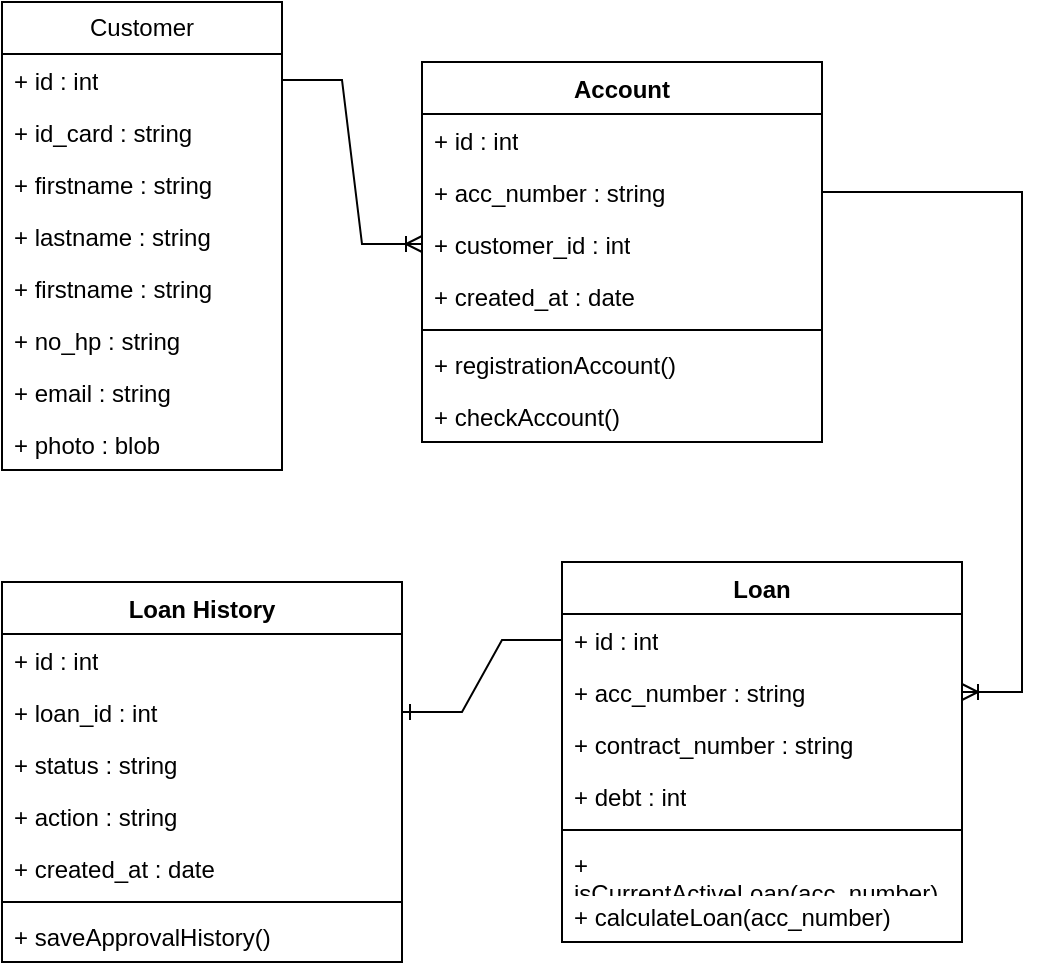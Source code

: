<mxfile version="21.6.2" type="device">
  <diagram name="Halaman-1" id="58yfjC5mPlkhDI_iXSt5">
    <mxGraphModel dx="1050" dy="576" grid="1" gridSize="10" guides="1" tooltips="1" connect="1" arrows="1" fold="1" page="1" pageScale="1" pageWidth="827" pageHeight="1169" math="0" shadow="0">
      <root>
        <mxCell id="0" />
        <mxCell id="1" parent="0" />
        <mxCell id="PgKk9OHy3YuFNp-mETWd-6" value="Customer" style="swimlane;fontStyle=0;childLayout=stackLayout;horizontal=1;startSize=26;fillColor=none;horizontalStack=0;resizeParent=1;resizeParentMax=0;resizeLast=0;collapsible=1;marginBottom=0;whiteSpace=wrap;html=1;" vertex="1" parent="1">
          <mxGeometry x="150" y="40" width="140" height="234" as="geometry" />
        </mxCell>
        <mxCell id="PgKk9OHy3YuFNp-mETWd-7" value="+ id : int" style="text;strokeColor=none;fillColor=none;align=left;verticalAlign=top;spacingLeft=4;spacingRight=4;overflow=hidden;rotatable=0;points=[[0,0.5],[1,0.5]];portConstraint=eastwest;whiteSpace=wrap;html=1;" vertex="1" parent="PgKk9OHy3YuFNp-mETWd-6">
          <mxGeometry y="26" width="140" height="26" as="geometry" />
        </mxCell>
        <mxCell id="PgKk9OHy3YuFNp-mETWd-8" value="+ id_card : string" style="text;strokeColor=none;fillColor=none;align=left;verticalAlign=top;spacingLeft=4;spacingRight=4;overflow=hidden;rotatable=0;points=[[0,0.5],[1,0.5]];portConstraint=eastwest;whiteSpace=wrap;html=1;" vertex="1" parent="PgKk9OHy3YuFNp-mETWd-6">
          <mxGeometry y="52" width="140" height="26" as="geometry" />
        </mxCell>
        <mxCell id="PgKk9OHy3YuFNp-mETWd-12" value="+ firstname : string" style="text;strokeColor=none;fillColor=none;align=left;verticalAlign=top;spacingLeft=4;spacingRight=4;overflow=hidden;rotatable=0;points=[[0,0.5],[1,0.5]];portConstraint=eastwest;whiteSpace=wrap;html=1;" vertex="1" parent="PgKk9OHy3YuFNp-mETWd-6">
          <mxGeometry y="78" width="140" height="26" as="geometry" />
        </mxCell>
        <mxCell id="PgKk9OHy3YuFNp-mETWd-10" value="+ lastname : string" style="text;strokeColor=none;fillColor=none;align=left;verticalAlign=top;spacingLeft=4;spacingRight=4;overflow=hidden;rotatable=0;points=[[0,0.5],[1,0.5]];portConstraint=eastwest;whiteSpace=wrap;html=1;" vertex="1" parent="PgKk9OHy3YuFNp-mETWd-6">
          <mxGeometry y="104" width="140" height="26" as="geometry" />
        </mxCell>
        <mxCell id="PgKk9OHy3YuFNp-mETWd-14" value="+ firstname : string" style="text;strokeColor=none;fillColor=none;align=left;verticalAlign=top;spacingLeft=4;spacingRight=4;overflow=hidden;rotatable=0;points=[[0,0.5],[1,0.5]];portConstraint=eastwest;whiteSpace=wrap;html=1;" vertex="1" parent="PgKk9OHy3YuFNp-mETWd-6">
          <mxGeometry y="130" width="140" height="26" as="geometry" />
        </mxCell>
        <mxCell id="PgKk9OHy3YuFNp-mETWd-13" value="+ no_hp : string" style="text;strokeColor=none;fillColor=none;align=left;verticalAlign=top;spacingLeft=4;spacingRight=4;overflow=hidden;rotatable=0;points=[[0,0.5],[1,0.5]];portConstraint=eastwest;whiteSpace=wrap;html=1;" vertex="1" parent="PgKk9OHy3YuFNp-mETWd-6">
          <mxGeometry y="156" width="140" height="26" as="geometry" />
        </mxCell>
        <mxCell id="PgKk9OHy3YuFNp-mETWd-11" value="+ email : string" style="text;strokeColor=none;fillColor=none;align=left;verticalAlign=top;spacingLeft=4;spacingRight=4;overflow=hidden;rotatable=0;points=[[0,0.5],[1,0.5]];portConstraint=eastwest;whiteSpace=wrap;html=1;" vertex="1" parent="PgKk9OHy3YuFNp-mETWd-6">
          <mxGeometry y="182" width="140" height="26" as="geometry" />
        </mxCell>
        <mxCell id="PgKk9OHy3YuFNp-mETWd-9" value="+ photo : blob" style="text;strokeColor=none;fillColor=none;align=left;verticalAlign=top;spacingLeft=4;spacingRight=4;overflow=hidden;rotatable=0;points=[[0,0.5],[1,0.5]];portConstraint=eastwest;whiteSpace=wrap;html=1;" vertex="1" parent="PgKk9OHy3YuFNp-mETWd-6">
          <mxGeometry y="208" width="140" height="26" as="geometry" />
        </mxCell>
        <mxCell id="PgKk9OHy3YuFNp-mETWd-15" value="" style="edgeStyle=entityRelationEdgeStyle;fontSize=12;html=1;endArrow=ERoneToMany;rounded=0;" edge="1" parent="1" source="PgKk9OHy3YuFNp-mETWd-7" target="PgKk9OHy3YuFNp-mETWd-46">
          <mxGeometry width="100" height="100" relative="1" as="geometry">
            <mxPoint x="460" y="340" as="sourcePoint" />
            <mxPoint x="374" y="171" as="targetPoint" />
          </mxGeometry>
        </mxCell>
        <mxCell id="PgKk9OHy3YuFNp-mETWd-24" value="Loan" style="swimlane;fontStyle=1;align=center;verticalAlign=top;childLayout=stackLayout;horizontal=1;startSize=26;horizontalStack=0;resizeParent=1;resizeParentMax=0;resizeLast=0;collapsible=1;marginBottom=0;whiteSpace=wrap;html=1;" vertex="1" parent="1">
          <mxGeometry x="430" y="320" width="200" height="190" as="geometry" />
        </mxCell>
        <mxCell id="PgKk9OHy3YuFNp-mETWd-38" value="+ id : int" style="text;strokeColor=none;fillColor=none;align=left;verticalAlign=top;spacingLeft=4;spacingRight=4;overflow=hidden;rotatable=0;points=[[0,0.5],[1,0.5]];portConstraint=eastwest;whiteSpace=wrap;html=1;" vertex="1" parent="PgKk9OHy3YuFNp-mETWd-24">
          <mxGeometry y="26" width="200" height="26" as="geometry" />
        </mxCell>
        <mxCell id="PgKk9OHy3YuFNp-mETWd-25" value="+ acc_number : string" style="text;strokeColor=none;fillColor=none;align=left;verticalAlign=top;spacingLeft=4;spacingRight=4;overflow=hidden;rotatable=0;points=[[0,0.5],[1,0.5]];portConstraint=eastwest;whiteSpace=wrap;html=1;" vertex="1" parent="PgKk9OHy3YuFNp-mETWd-24">
          <mxGeometry y="52" width="200" height="26" as="geometry" />
        </mxCell>
        <mxCell id="PgKk9OHy3YuFNp-mETWd-29" value="+ contract_number : string" style="text;strokeColor=none;fillColor=none;align=left;verticalAlign=top;spacingLeft=4;spacingRight=4;overflow=hidden;rotatable=0;points=[[0,0.5],[1,0.5]];portConstraint=eastwest;whiteSpace=wrap;html=1;" vertex="1" parent="PgKk9OHy3YuFNp-mETWd-24">
          <mxGeometry y="78" width="200" height="26" as="geometry" />
        </mxCell>
        <mxCell id="PgKk9OHy3YuFNp-mETWd-28" value="+ debt : int" style="text;strokeColor=none;fillColor=none;align=left;verticalAlign=top;spacingLeft=4;spacingRight=4;overflow=hidden;rotatable=0;points=[[0,0.5],[1,0.5]];portConstraint=eastwest;whiteSpace=wrap;html=1;" vertex="1" parent="PgKk9OHy3YuFNp-mETWd-24">
          <mxGeometry y="104" width="200" height="26" as="geometry" />
        </mxCell>
        <mxCell id="PgKk9OHy3YuFNp-mETWd-26" value="" style="line;strokeWidth=1;fillColor=none;align=left;verticalAlign=middle;spacingTop=-1;spacingLeft=3;spacingRight=3;rotatable=0;labelPosition=right;points=[];portConstraint=eastwest;strokeColor=inherit;" vertex="1" parent="PgKk9OHy3YuFNp-mETWd-24">
          <mxGeometry y="130" width="200" height="8" as="geometry" />
        </mxCell>
        <mxCell id="PgKk9OHy3YuFNp-mETWd-30" value="+ isCurrentActiveLoan(acc_number)" style="text;strokeColor=none;fillColor=none;align=left;verticalAlign=top;spacingLeft=4;spacingRight=4;overflow=hidden;rotatable=0;points=[[0,0.5],[1,0.5]];portConstraint=eastwest;whiteSpace=wrap;html=1;" vertex="1" parent="PgKk9OHy3YuFNp-mETWd-24">
          <mxGeometry y="138" width="200" height="26" as="geometry" />
        </mxCell>
        <mxCell id="PgKk9OHy3YuFNp-mETWd-27" value="+ calculateLoan(acc_number) " style="text;strokeColor=none;fillColor=none;align=left;verticalAlign=top;spacingLeft=4;spacingRight=4;overflow=hidden;rotatable=0;points=[[0,0.5],[1,0.5]];portConstraint=eastwest;whiteSpace=wrap;html=1;" vertex="1" parent="PgKk9OHy3YuFNp-mETWd-24">
          <mxGeometry y="164" width="200" height="26" as="geometry" />
        </mxCell>
        <mxCell id="PgKk9OHy3YuFNp-mETWd-31" value="Loan History" style="swimlane;fontStyle=1;align=center;verticalAlign=top;childLayout=stackLayout;horizontal=1;startSize=26;horizontalStack=0;resizeParent=1;resizeParentMax=0;resizeLast=0;collapsible=1;marginBottom=0;whiteSpace=wrap;html=1;" vertex="1" parent="1">
          <mxGeometry x="150" y="330" width="200" height="190" as="geometry" />
        </mxCell>
        <mxCell id="PgKk9OHy3YuFNp-mETWd-32" value="+ id : int" style="text;strokeColor=none;fillColor=none;align=left;verticalAlign=top;spacingLeft=4;spacingRight=4;overflow=hidden;rotatable=0;points=[[0,0.5],[1,0.5]];portConstraint=eastwest;whiteSpace=wrap;html=1;" vertex="1" parent="PgKk9OHy3YuFNp-mETWd-31">
          <mxGeometry y="26" width="200" height="26" as="geometry" />
        </mxCell>
        <mxCell id="PgKk9OHy3YuFNp-mETWd-39" value="+ loan_id : int" style="text;strokeColor=none;fillColor=none;align=left;verticalAlign=top;spacingLeft=4;spacingRight=4;overflow=hidden;rotatable=0;points=[[0,0.5],[1,0.5]];portConstraint=eastwest;whiteSpace=wrap;html=1;" vertex="1" parent="PgKk9OHy3YuFNp-mETWd-31">
          <mxGeometry y="52" width="200" height="26" as="geometry" />
        </mxCell>
        <mxCell id="PgKk9OHy3YuFNp-mETWd-33" value="+ status : string" style="text;strokeColor=none;fillColor=none;align=left;verticalAlign=top;spacingLeft=4;spacingRight=4;overflow=hidden;rotatable=0;points=[[0,0.5],[1,0.5]];portConstraint=eastwest;whiteSpace=wrap;html=1;" vertex="1" parent="PgKk9OHy3YuFNp-mETWd-31">
          <mxGeometry y="78" width="200" height="26" as="geometry" />
        </mxCell>
        <mxCell id="PgKk9OHy3YuFNp-mETWd-41" value="+ action : string" style="text;strokeColor=none;fillColor=none;align=left;verticalAlign=top;spacingLeft=4;spacingRight=4;overflow=hidden;rotatable=0;points=[[0,0.5],[1,0.5]];portConstraint=eastwest;whiteSpace=wrap;html=1;" vertex="1" parent="PgKk9OHy3YuFNp-mETWd-31">
          <mxGeometry y="104" width="200" height="26" as="geometry" />
        </mxCell>
        <mxCell id="PgKk9OHy3YuFNp-mETWd-34" value="+ created_at : date" style="text;strokeColor=none;fillColor=none;align=left;verticalAlign=top;spacingLeft=4;spacingRight=4;overflow=hidden;rotatable=0;points=[[0,0.5],[1,0.5]];portConstraint=eastwest;whiteSpace=wrap;html=1;" vertex="1" parent="PgKk9OHy3YuFNp-mETWd-31">
          <mxGeometry y="130" width="200" height="26" as="geometry" />
        </mxCell>
        <mxCell id="PgKk9OHy3YuFNp-mETWd-35" value="" style="line;strokeWidth=1;fillColor=none;align=left;verticalAlign=middle;spacingTop=-1;spacingLeft=3;spacingRight=3;rotatable=0;labelPosition=right;points=[];portConstraint=eastwest;strokeColor=inherit;" vertex="1" parent="PgKk9OHy3YuFNp-mETWd-31">
          <mxGeometry y="156" width="200" height="8" as="geometry" />
        </mxCell>
        <mxCell id="PgKk9OHy3YuFNp-mETWd-36" value="+ saveApprovalHistory()" style="text;strokeColor=none;fillColor=none;align=left;verticalAlign=top;spacingLeft=4;spacingRight=4;overflow=hidden;rotatable=0;points=[[0,0.5],[1,0.5]];portConstraint=eastwest;whiteSpace=wrap;html=1;" vertex="1" parent="PgKk9OHy3YuFNp-mETWd-31">
          <mxGeometry y="164" width="200" height="26" as="geometry" />
        </mxCell>
        <mxCell id="PgKk9OHy3YuFNp-mETWd-40" value="" style="edgeStyle=entityRelationEdgeStyle;fontSize=12;html=1;endArrow=ERone;endFill=1;rounded=0;" edge="1" parent="1" source="PgKk9OHy3YuFNp-mETWd-38" target="PgKk9OHy3YuFNp-mETWd-39">
          <mxGeometry width="100" height="100" relative="1" as="geometry">
            <mxPoint x="620" y="290" as="sourcePoint" />
            <mxPoint x="720" y="190" as="targetPoint" />
          </mxGeometry>
        </mxCell>
        <mxCell id="PgKk9OHy3YuFNp-mETWd-43" value="Account" style="swimlane;fontStyle=1;align=center;verticalAlign=top;childLayout=stackLayout;horizontal=1;startSize=26;horizontalStack=0;resizeParent=1;resizeParentMax=0;resizeLast=0;collapsible=1;marginBottom=0;whiteSpace=wrap;html=1;" vertex="1" parent="1">
          <mxGeometry x="360" y="70" width="200" height="190" as="geometry" />
        </mxCell>
        <mxCell id="PgKk9OHy3YuFNp-mETWd-44" value="+ id : int" style="text;strokeColor=none;fillColor=none;align=left;verticalAlign=top;spacingLeft=4;spacingRight=4;overflow=hidden;rotatable=0;points=[[0,0.5],[1,0.5]];portConstraint=eastwest;whiteSpace=wrap;html=1;" vertex="1" parent="PgKk9OHy3YuFNp-mETWd-43">
          <mxGeometry y="26" width="200" height="26" as="geometry" />
        </mxCell>
        <mxCell id="PgKk9OHy3YuFNp-mETWd-45" value="+ acc_number : string" style="text;strokeColor=none;fillColor=none;align=left;verticalAlign=top;spacingLeft=4;spacingRight=4;overflow=hidden;rotatable=0;points=[[0,0.5],[1,0.5]];portConstraint=eastwest;whiteSpace=wrap;html=1;" vertex="1" parent="PgKk9OHy3YuFNp-mETWd-43">
          <mxGeometry y="52" width="200" height="26" as="geometry" />
        </mxCell>
        <mxCell id="PgKk9OHy3YuFNp-mETWd-46" value="+ customer_id : int" style="text;strokeColor=none;fillColor=none;align=left;verticalAlign=top;spacingLeft=4;spacingRight=4;overflow=hidden;rotatable=0;points=[[0,0.5],[1,0.5]];portConstraint=eastwest;whiteSpace=wrap;html=1;" vertex="1" parent="PgKk9OHy3YuFNp-mETWd-43">
          <mxGeometry y="78" width="200" height="26" as="geometry" />
        </mxCell>
        <mxCell id="PgKk9OHy3YuFNp-mETWd-47" value="+ created_at : date" style="text;strokeColor=none;fillColor=none;align=left;verticalAlign=top;spacingLeft=4;spacingRight=4;overflow=hidden;rotatable=0;points=[[0,0.5],[1,0.5]];portConstraint=eastwest;whiteSpace=wrap;html=1;" vertex="1" parent="PgKk9OHy3YuFNp-mETWd-43">
          <mxGeometry y="104" width="200" height="26" as="geometry" />
        </mxCell>
        <mxCell id="PgKk9OHy3YuFNp-mETWd-48" value="" style="line;strokeWidth=1;fillColor=none;align=left;verticalAlign=middle;spacingTop=-1;spacingLeft=3;spacingRight=3;rotatable=0;labelPosition=right;points=[];portConstraint=eastwest;strokeColor=inherit;" vertex="1" parent="PgKk9OHy3YuFNp-mETWd-43">
          <mxGeometry y="130" width="200" height="8" as="geometry" />
        </mxCell>
        <mxCell id="PgKk9OHy3YuFNp-mETWd-49" value="+ registrationAccount()" style="text;strokeColor=none;fillColor=none;align=left;verticalAlign=top;spacingLeft=4;spacingRight=4;overflow=hidden;rotatable=0;points=[[0,0.5],[1,0.5]];portConstraint=eastwest;whiteSpace=wrap;html=1;" vertex="1" parent="PgKk9OHy3YuFNp-mETWd-43">
          <mxGeometry y="138" width="200" height="26" as="geometry" />
        </mxCell>
        <mxCell id="PgKk9OHy3YuFNp-mETWd-50" value="+ checkAccount() " style="text;strokeColor=none;fillColor=none;align=left;verticalAlign=top;spacingLeft=4;spacingRight=4;overflow=hidden;rotatable=0;points=[[0,0.5],[1,0.5]];portConstraint=eastwest;whiteSpace=wrap;html=1;" vertex="1" parent="PgKk9OHy3YuFNp-mETWd-43">
          <mxGeometry y="164" width="200" height="26" as="geometry" />
        </mxCell>
        <mxCell id="PgKk9OHy3YuFNp-mETWd-51" value="" style="edgeStyle=entityRelationEdgeStyle;fontSize=12;html=1;endArrow=ERoneToMany;rounded=0;" edge="1" parent="1" source="PgKk9OHy3YuFNp-mETWd-45" target="PgKk9OHy3YuFNp-mETWd-25">
          <mxGeometry width="100" height="100" relative="1" as="geometry">
            <mxPoint x="520" y="360" as="sourcePoint" />
            <mxPoint x="620" y="260" as="targetPoint" />
          </mxGeometry>
        </mxCell>
      </root>
    </mxGraphModel>
  </diagram>
</mxfile>
